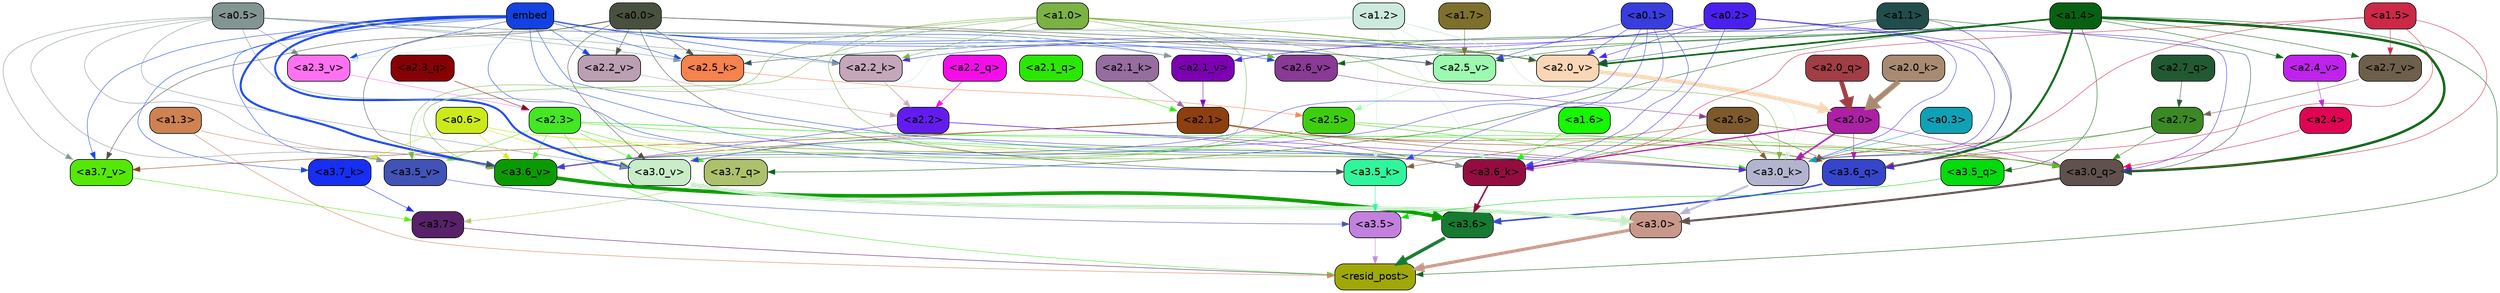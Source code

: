 strict digraph "" {
	graph [bgcolor=transparent,
		layout=dot,
		overlap=false,
		splines=true
	];
	"<a3.7>"	[color=black,
		fillcolor="#592169",
		fontname=Helvetica,
		shape=box,
		style="filled, rounded"];
	"<resid_post>"	[color=black,
		fillcolor="#a0a807",
		fontname=Helvetica,
		shape=box,
		style="filled, rounded"];
	"<a3.7>" -> "<resid_post>"	[color="#592169",
		penwidth=0.6239100098609924];
	"<a3.6>"	[color=black,
		fillcolor="#167a31",
		fontname=Helvetica,
		shape=box,
		style="filled, rounded"];
	"<a3.6>" -> "<resid_post>"	[color="#167a31",
		penwidth=4.569062113761902];
	"<a3.5>"	[color=black,
		fillcolor="#c281de",
		fontname=Helvetica,
		shape=box,
		style="filled, rounded"];
	"<a3.5>" -> "<resid_post>"	[color="#c281de",
		penwidth=0.6];
	"<a3.0>"	[color=black,
		fillcolor="#c8988a",
		fontname=Helvetica,
		shape=box,
		style="filled, rounded"];
	"<a3.0>" -> "<resid_post>"	[color="#c8988a",
		penwidth=4.283544182777405];
	"<a2.3>"	[color=black,
		fillcolor="#43e722",
		fontname=Helvetica,
		shape=box,
		style="filled, rounded"];
	"<a2.3>" -> "<resid_post>"	[color="#43e722",
		penwidth=0.6];
	"<a3.7_q>"	[color=black,
		fillcolor="#adc16c",
		fontname=Helvetica,
		shape=box,
		style="filled, rounded"];
	"<a2.3>" -> "<a3.7_q>"	[color="#43e722",
		penwidth=0.6];
	"<a3.6_q>"	[color=black,
		fillcolor="#3646cc",
		fontname=Helvetica,
		shape=box,
		style="filled, rounded"];
	"<a2.3>" -> "<a3.6_q>"	[color="#43e722",
		penwidth=0.6];
	"<a3.0_q>"	[color=black,
		fillcolor="#61514e",
		fontname=Helvetica,
		shape=box,
		style="filled, rounded"];
	"<a2.3>" -> "<a3.0_q>"	[color="#43e722",
		penwidth=0.6];
	"<a3.0_k>"	[color=black,
		fillcolor="#b2b4cf",
		fontname=Helvetica,
		shape=box,
		style="filled, rounded"];
	"<a2.3>" -> "<a3.0_k>"	[color="#43e722",
		penwidth=0.6];
	"<a3.6_v>"	[color=black,
		fillcolor="#0a9b03",
		fontname=Helvetica,
		shape=box,
		style="filled, rounded"];
	"<a2.3>" -> "<a3.6_v>"	[color="#43e722",
		penwidth=0.6];
	"<a3.5_v>"	[color=black,
		fillcolor="#4153b7",
		fontname=Helvetica,
		shape=box,
		style="filled, rounded"];
	"<a2.3>" -> "<a3.5_v>"	[color="#43e722",
		penwidth=0.6];
	"<a3.0_v>"	[color=black,
		fillcolor="#c9ecc9",
		fontname=Helvetica,
		shape=box,
		style="filled, rounded"];
	"<a2.3>" -> "<a3.0_v>"	[color="#43e722",
		penwidth=0.6];
	"<a1.4>"	[color=black,
		fillcolor="#076111",
		fontname=Helvetica,
		shape=box,
		style="filled, rounded"];
	"<a1.4>" -> "<resid_post>"	[color="#076111",
		penwidth=0.6];
	"<a1.4>" -> "<a3.7_q>"	[color="#076111",
		penwidth=0.6];
	"<a1.4>" -> "<a3.6_q>"	[color="#076111",
		penwidth=2.7934007048606873];
	"<a3.5_q>"	[color=black,
		fillcolor="#02db0c",
		fontname=Helvetica,
		shape=box,
		style="filled, rounded"];
	"<a1.4>" -> "<a3.5_q>"	[color="#076111",
		penwidth=0.6];
	"<a1.4>" -> "<a3.0_q>"	[color="#076111",
		penwidth=3.340754985809326];
	"<a2.7_v>"	[color=black,
		fillcolor="#6d5f4b",
		fontname=Helvetica,
		shape=box,
		style="filled, rounded"];
	"<a1.4>" -> "<a2.7_v>"	[color="#076111",
		penwidth=0.6];
	"<a2.6_v>"	[color=black,
		fillcolor="#883a94",
		fontname=Helvetica,
		shape=box,
		style="filled, rounded"];
	"<a1.4>" -> "<a2.6_v>"	[color="#076111",
		penwidth=0.6];
	"<a2.5_v>"	[color=black,
		fillcolor="#9df8b0",
		fontname=Helvetica,
		shape=box,
		style="filled, rounded"];
	"<a1.4>" -> "<a2.5_v>"	[color="#076111",
		penwidth=0.6];
	"<a2.4_v>"	[color=black,
		fillcolor="#bf22eb",
		fontname=Helvetica,
		shape=box,
		style="filled, rounded"];
	"<a1.4>" -> "<a2.4_v>"	[color="#076111",
		penwidth=0.6];
	"<a2.1_v>"	[color=black,
		fillcolor="#7d00b3",
		fontname=Helvetica,
		shape=box,
		style="filled, rounded"];
	"<a1.4>" -> "<a2.1_v>"	[color="#076111",
		penwidth=0.6];
	"<a2.0_v>"	[color=black,
		fillcolor="#f9d6b5",
		fontname=Helvetica,
		shape=box,
		style="filled, rounded"];
	"<a1.4>" -> "<a2.0_v>"	[color="#076111",
		penwidth=2.268759250640869];
	"<a1.3>"	[color=black,
		fillcolor="#ce8251",
		fontname=Helvetica,
		shape=box,
		style="filled, rounded"];
	"<a1.3>" -> "<resid_post>"	[color="#ce8251",
		penwidth=0.6];
	"<a1.3>" -> "<a3.6_v>"	[color="#ce8251",
		penwidth=0.6];
	"<a3.7_q>" -> "<a3.7>"	[color="#adc16c",
		penwidth=0.6];
	"<a3.6_q>" -> "<a3.6>"	[color="#3646cc",
		penwidth=2.0347584784030914];
	"<a3.5_q>" -> "<a3.5>"	[color="#02db0c",
		penwidth=0.6];
	"<a3.0_q>" -> "<a3.0>"	[color="#61514e",
		penwidth=2.8635367155075073];
	"<a3.7_k>"	[color=black,
		fillcolor="#172ef4",
		fontname=Helvetica,
		shape=box,
		style="filled, rounded"];
	"<a3.7_k>" -> "<a3.7>"	[color="#172ef4",
		penwidth=0.6];
	"<a3.6_k>"	[color=black,
		fillcolor="#950c41",
		fontname=Helvetica,
		shape=box,
		style="filled, rounded"];
	"<a3.6_k>" -> "<a3.6>"	[color="#950c41",
		penwidth=2.1760786175727844];
	"<a3.5_k>"	[color=black,
		fillcolor="#30f69b",
		fontname=Helvetica,
		shape=box,
		style="filled, rounded"];
	"<a3.5_k>" -> "<a3.5>"	[color="#30f69b",
		penwidth=0.6];
	"<a3.0_k>" -> "<a3.0>"	[color="#b2b4cf",
		penwidth=2.632905662059784];
	"<a3.7_v>"	[color=black,
		fillcolor="#55e805",
		fontname=Helvetica,
		shape=box,
		style="filled, rounded"];
	"<a3.7_v>" -> "<a3.7>"	[color="#55e805",
		penwidth=0.6];
	"<a3.6_v>" -> "<a3.6>"	[color="#0a9b03",
		penwidth=4.981305837631226];
	"<a3.5_v>" -> "<a3.5>"	[color="#4153b7",
		penwidth=0.6];
	"<a3.0_v>" -> "<a3.0>"	[color="#c9ecc9",
		penwidth=5.168330669403076];
	"<a2.7>"	[color=black,
		fillcolor="#3b8922",
		fontname=Helvetica,
		shape=box,
		style="filled, rounded"];
	"<a2.7>" -> "<a3.6_q>"	[color="#3b8922",
		penwidth=0.6];
	"<a2.7>" -> "<a3.0_q>"	[color="#3b8922",
		penwidth=0.6];
	"<a2.7>" -> "<a3.0_k>"	[color="#3b8922",
		penwidth=0.6];
	"<a2.6>"	[color=black,
		fillcolor="#7e592c",
		fontname=Helvetica,
		shape=box,
		style="filled, rounded"];
	"<a2.6>" -> "<a3.6_q>"	[color="#7e592c",
		penwidth=0.6];
	"<a2.6>" -> "<a3.0_q>"	[color="#7e592c",
		penwidth=0.6];
	"<a2.6>" -> "<a3.6_k>"	[color="#7e592c",
		penwidth=0.6];
	"<a2.6>" -> "<a3.5_k>"	[color="#7e592c",
		penwidth=0.6];
	"<a2.6>" -> "<a3.0_k>"	[color="#7e592c",
		penwidth=0.6];
	"<a2.1>"	[color=black,
		fillcolor="#8d3f0f",
		fontname=Helvetica,
		shape=box,
		style="filled, rounded"];
	"<a2.1>" -> "<a3.6_q>"	[color="#8d3f0f",
		penwidth=0.6];
	"<a2.1>" -> "<a3.0_q>"	[color="#8d3f0f",
		penwidth=0.6];
	"<a2.1>" -> "<a3.6_k>"	[color="#8d3f0f",
		penwidth=0.6];
	"<a2.1>" -> "<a3.0_k>"	[color="#8d3f0f",
		penwidth=0.6];
	"<a2.1>" -> "<a3.7_v>"	[color="#8d3f0f",
		penwidth=0.6];
	"<a2.1>" -> "<a3.6_v>"	[color="#8d3f0f",
		penwidth=0.6];
	"<a2.0>"	[color=black,
		fillcolor="#ad1fa5",
		fontname=Helvetica,
		shape=box,
		style="filled, rounded"];
	"<a2.0>" -> "<a3.6_q>"	[color="#ad1fa5",
		penwidth=0.6];
	"<a2.0>" -> "<a3.0_q>"	[color="#ad1fa5",
		penwidth=0.6];
	"<a2.0>" -> "<a3.6_k>"	[color="#ad1fa5",
		penwidth=1.6382827460765839];
	"<a2.0>" -> "<a3.0_k>"	[color="#ad1fa5",
		penwidth=2.161143198609352];
	"<a1.5>"	[color=black,
		fillcolor="#cb2946",
		fontname=Helvetica,
		shape=box,
		style="filled, rounded"];
	"<a1.5>" -> "<a3.6_q>"	[color="#cb2946",
		penwidth=0.6];
	"<a1.5>" -> "<a3.0_q>"	[color="#cb2946",
		penwidth=0.6];
	"<a1.5>" -> "<a3.6_k>"	[color="#cb2946",
		penwidth=0.6];
	"<a1.5>" -> "<a3.0_k>"	[color="#cb2946",
		penwidth=0.6];
	"<a1.5>" -> "<a2.7_v>"	[color="#cb2946",
		penwidth=0.6];
	"<a0.2>"	[color=black,
		fillcolor="#4a20ee",
		fontname=Helvetica,
		shape=box,
		style="filled, rounded"];
	"<a0.2>" -> "<a3.6_q>"	[color="#4a20ee",
		penwidth=0.6];
	"<a0.2>" -> "<a3.0_q>"	[color="#4a20ee",
		penwidth=0.6];
	"<a0.2>" -> "<a3.6_k>"	[color="#4a20ee",
		penwidth=0.6];
	"<a0.2>" -> "<a3.0_k>"	[color="#4a20ee",
		penwidth=0.6];
	"<a2.2_k>"	[color=black,
		fillcolor="#c5a7bb",
		fontname=Helvetica,
		shape=box,
		style="filled, rounded"];
	"<a0.2>" -> "<a2.2_k>"	[color="#4a20ee",
		penwidth=0.6];
	"<a0.2>" -> "<a2.1_v>"	[color="#4a20ee",
		penwidth=0.6];
	"<a0.2>" -> "<a2.0_v>"	[color="#4a20ee",
		penwidth=0.6];
	"<a2.5>"	[color=black,
		fillcolor="#3ece10",
		fontname=Helvetica,
		shape=box,
		style="filled, rounded"];
	"<a2.5>" -> "<a3.0_q>"	[color="#3ece10",
		penwidth=0.6];
	"<a2.5>" -> "<a3.0_k>"	[color="#3ece10",
		penwidth=0.6];
	"<a2.5>" -> "<a3.6_v>"	[color="#3ece10",
		penwidth=0.6];
	"<a2.5>" -> "<a3.0_v>"	[color="#3ece10",
		penwidth=0.6];
	"<a2.4>"	[color=black,
		fillcolor="#e10453",
		fontname=Helvetica,
		shape=box,
		style="filled, rounded"];
	"<a2.4>" -> "<a3.0_q>"	[color="#e10453",
		penwidth=0.6];
	"<a1.1>"	[color=black,
		fillcolor="#214d4d",
		fontname=Helvetica,
		shape=box,
		style="filled, rounded"];
	"<a1.1>" -> "<a3.0_q>"	[color="#214d4d",
		penwidth=0.6];
	"<a1.1>" -> "<a3.0_k>"	[color="#214d4d",
		penwidth=0.6];
	"<a2.5_k>"	[color=black,
		fillcolor="#f6824d",
		fontname=Helvetica,
		shape=box,
		style="filled, rounded"];
	"<a1.1>" -> "<a2.5_k>"	[color="#214d4d",
		penwidth=0.6];
	"<a1.1>" -> "<a2.0_v>"	[color="#214d4d",
		penwidth=0.6];
	"<a0.6>"	[color=black,
		fillcolor="#ccea1b",
		fontname=Helvetica,
		shape=box,
		style="filled, rounded"];
	"<a0.6>" -> "<a3.7_k>"	[color="#ccea1b",
		penwidth=0.6];
	"<a0.6>" -> "<a3.6_k>"	[color="#ccea1b",
		penwidth=0.6];
	"<a0.6>" -> "<a3.0_k>"	[color="#ccea1b",
		penwidth=0.6];
	"<a0.6>" -> "<a3.6_v>"	[color="#ccea1b",
		penwidth=0.6];
	"<a0.6>" -> "<a3.0_v>"	[color="#ccea1b",
		penwidth=0.6];
	embed	[color=black,
		fillcolor="#1342e2",
		fontname=Helvetica,
		shape=box,
		style="filled, rounded"];
	embed -> "<a3.7_k>"	[color="#1342e2",
		penwidth=0.6];
	embed -> "<a3.6_k>"	[color="#1342e2",
		penwidth=0.6];
	embed -> "<a3.5_k>"	[color="#1342e2",
		penwidth=0.6];
	embed -> "<a3.0_k>"	[color="#1342e2",
		penwidth=0.6];
	embed -> "<a3.7_v>"	[color="#1342e2",
		penwidth=0.6];
	embed -> "<a3.6_v>"	[color="#1342e2",
		penwidth=2.7825746536254883];
	embed -> "<a3.5_v>"	[color="#1342e2",
		penwidth=0.6];
	embed -> "<a3.0_v>"	[color="#1342e2",
		penwidth=2.6950180530548096];
	embed -> "<a2.5_k>"	[color="#1342e2",
		penwidth=0.6];
	embed -> "<a2.2_k>"	[color="#1342e2",
		penwidth=0.6698317527770996];
	embed -> "<a2.6_v>"	[color="#1342e2",
		penwidth=0.6];
	embed -> "<a2.5_v>"	[color="#1342e2",
		penwidth=0.6];
	"<a2.3_v>"	[color=black,
		fillcolor="#ff71f0",
		fontname=Helvetica,
		shape=box,
		style="filled, rounded"];
	embed -> "<a2.3_v>"	[color="#1342e2",
		penwidth=0.6];
	"<a2.2_v>"	[color=black,
		fillcolor="#bba0b3",
		fontname=Helvetica,
		shape=box,
		style="filled, rounded"];
	embed -> "<a2.2_v>"	[color="#1342e2",
		penwidth=0.6];
	embed -> "<a2.1_v>"	[color="#1342e2",
		penwidth=0.6];
	embed -> "<a2.0_v>"	[color="#1342e2",
		penwidth=0.6];
	"<a2.2>"	[color=black,
		fillcolor="#631cef",
		fontname=Helvetica,
		shape=box,
		style="filled, rounded"];
	"<a2.2>" -> "<a3.6_k>"	[color="#631cef",
		penwidth=0.6];
	"<a2.2>" -> "<a3.0_k>"	[color="#631cef",
		penwidth=0.6];
	"<a2.2>" -> "<a3.6_v>"	[color="#631cef",
		penwidth=0.6];
	"<a1.6>"	[color=black,
		fillcolor="#15f801",
		fontname=Helvetica,
		shape=box,
		style="filled, rounded"];
	"<a1.6>" -> "<a3.6_k>"	[color="#15f801",
		penwidth=0.6];
	"<a1.2>"	[color=black,
		fillcolor="#cceadd",
		fontname=Helvetica,
		shape=box,
		style="filled, rounded"];
	"<a1.2>" -> "<a3.6_k>"	[color="#cceadd",
		penwidth=0.6];
	"<a1.2>" -> "<a3.5_k>"	[color="#cceadd",
		penwidth=0.6];
	"<a1.2>" -> "<a3.0_k>"	[color="#cceadd",
		penwidth=0.6];
	"<a1.2>" -> "<a3.5_v>"	[color="#cceadd",
		penwidth=0.6];
	"<a1.2>" -> "<a2.2_k>"	[color="#cceadd",
		penwidth=0.6];
	"<a1.2>" -> "<a2.5_v>"	[color="#cceadd",
		penwidth=0.6];
	"<a1.2>" -> "<a2.3_v>"	[color="#cceadd",
		penwidth=0.6];
	"<a1.2>" -> "<a2.0_v>"	[color="#cceadd",
		penwidth=0.6];
	"<a1.0>"	[color=black,
		fillcolor="#7ab243",
		fontname=Helvetica,
		shape=box,
		style="filled, rounded"];
	"<a1.0>" -> "<a3.6_k>"	[color="#7ab243",
		penwidth=0.6];
	"<a1.0>" -> "<a3.0_k>"	[color="#7ab243",
		penwidth=0.6];
	"<a1.0>" -> "<a3.6_v>"	[color="#7ab243",
		penwidth=0.6];
	"<a1.0>" -> "<a3.5_v>"	[color="#7ab243",
		penwidth=0.6];
	"<a1.0>" -> "<a3.0_v>"	[color="#7ab243",
		penwidth=0.6];
	"<a1.0>" -> "<a2.2_k>"	[color="#7ab243",
		penwidth=0.6];
	"<a1.0>" -> "<a2.6_v>"	[color="#7ab243",
		penwidth=0.6];
	"<a1.0>" -> "<a2.0_v>"	[color="#7ab243",
		penwidth=1.2213096618652344];
	"<a0.5>"	[color=black,
		fillcolor="#829593",
		fontname=Helvetica,
		shape=box,
		style="filled, rounded"];
	"<a0.5>" -> "<a3.6_k>"	[color="#829593",
		penwidth=0.6];
	"<a0.5>" -> "<a3.7_v>"	[color="#829593",
		penwidth=0.6];
	"<a0.5>" -> "<a3.6_v>"	[color="#829593",
		penwidth=0.6];
	"<a0.5>" -> "<a3.5_v>"	[color="#829593",
		penwidth=0.6];
	"<a0.5>" -> "<a3.0_v>"	[color="#829593",
		penwidth=0.6];
	"<a0.5>" -> "<a2.5_k>"	[color="#829593",
		penwidth=0.6];
	"<a0.5>" -> "<a2.2_k>"	[color="#829593",
		penwidth=0.6];
	"<a0.5>" -> "<a2.3_v>"	[color="#829593",
		penwidth=0.6];
	"<a0.5>" -> "<a2.1_v>"	[color="#829593",
		penwidth=0.6];
	"<a0.5>" -> "<a2.0_v>"	[color="#829593",
		penwidth=0.6];
	"<a0.1>"	[color=black,
		fillcolor="#393dde",
		fontname=Helvetica,
		shape=box,
		style="filled, rounded"];
	"<a0.1>" -> "<a3.6_k>"	[color="#393dde",
		penwidth=0.6];
	"<a0.1>" -> "<a3.5_k>"	[color="#393dde",
		penwidth=0.6];
	"<a0.1>" -> "<a3.0_k>"	[color="#393dde",
		penwidth=0.6];
	"<a0.1>" -> "<a3.6_v>"	[color="#393dde",
		penwidth=0.6];
	"<a0.1>" -> "<a3.0_v>"	[color="#393dde",
		penwidth=0.6];
	"<a0.1>" -> "<a2.5_v>"	[color="#393dde",
		penwidth=0.6];
	"<a0.1>" -> "<a2.0_v>"	[color="#393dde",
		penwidth=0.6];
	"<a0.0>"	[color=black,
		fillcolor="#48503e",
		fontname=Helvetica,
		shape=box,
		style="filled, rounded"];
	"<a0.0>" -> "<a3.5_k>"	[color="#48503e",
		penwidth=0.6];
	"<a0.0>" -> "<a3.7_v>"	[color="#48503e",
		penwidth=0.6];
	"<a0.0>" -> "<a3.6_v>"	[color="#48503e",
		penwidth=0.6];
	"<a0.0>" -> "<a3.0_v>"	[color="#48503e",
		penwidth=0.6];
	"<a0.0>" -> "<a2.5_k>"	[color="#48503e",
		penwidth=0.6];
	"<a0.0>" -> "<a2.5_v>"	[color="#48503e",
		penwidth=0.6];
	"<a0.0>" -> "<a2.2_v>"	[color="#48503e",
		penwidth=0.6];
	"<a0.0>" -> "<a2.0_v>"	[color="#48503e",
		penwidth=0.6];
	"<a0.3>"	[color=black,
		fillcolor="#0fa1b6",
		fontname=Helvetica,
		shape=box,
		style="filled, rounded"];
	"<a0.3>" -> "<a3.0_k>"	[color="#0fa1b6",
		penwidth=0.6];
	"<a2.7_q>"	[color=black,
		fillcolor="#215a32",
		fontname=Helvetica,
		shape=box,
		style="filled, rounded"];
	"<a2.7_q>" -> "<a2.7>"	[color="#215a32",
		penwidth=0.6];
	"<a2.3_q>"	[color=black,
		fillcolor="#870004",
		fontname=Helvetica,
		shape=box,
		style="filled, rounded"];
	"<a2.3_q>" -> "<a2.3>"	[color="#870004",
		penwidth=0.6];
	"<a2.2_q>"	[color=black,
		fillcolor="#f50de9",
		fontname=Helvetica,
		shape=box,
		style="filled, rounded"];
	"<a2.2_q>" -> "<a2.2>"	[color="#f50de9",
		penwidth=0.7553567886352539];
	"<a2.1_q>"	[color=black,
		fillcolor="#2ae802",
		fontname=Helvetica,
		shape=box,
		style="filled, rounded"];
	"<a2.1_q>" -> "<a2.1>"	[color="#2ae802",
		penwidth=0.6];
	"<a2.0_q>"	[color=black,
		fillcolor="#a03d45",
		fontname=Helvetica,
		shape=box,
		style="filled, rounded"];
	"<a2.0_q>" -> "<a2.0>"	[color="#a03d45",
		penwidth=6.256794691085815];
	"<a2.5_k>" -> "<a2.5>"	[color="#f6824d",
		penwidth=0.6];
	"<a2.2_k>" -> "<a2.2>"	[color="#c5a7bb",
		penwidth=0.8854708671569824];
	"<a2.1_k>"	[color=black,
		fillcolor="#956d9e",
		fontname=Helvetica,
		shape=box,
		style="filled, rounded"];
	"<a2.1_k>" -> "<a2.1>"	[color="#956d9e",
		penwidth=0.6];
	"<a2.0_k>"	[color=black,
		fillcolor="#a88a72",
		fontname=Helvetica,
		shape=box,
		style="filled, rounded"];
	"<a2.0_k>" -> "<a2.0>"	[color="#a88a72",
		penwidth=7.231504917144775];
	"<a2.7_v>" -> "<a2.7>"	[color="#6d5f4b",
		penwidth=0.6];
	"<a2.6_v>" -> "<a2.6>"	[color="#883a94",
		penwidth=0.6];
	"<a2.5_v>" -> "<a2.5>"	[color="#9df8b0",
		penwidth=0.6];
	"<a2.4_v>" -> "<a2.4>"	[color="#bf22eb",
		penwidth=0.6];
	"<a2.3_v>" -> "<a2.3>"	[color="#ff71f0",
		penwidth=0.6];
	"<a2.2_v>" -> "<a2.2>"	[color="#bba0b3",
		penwidth=0.6];
	"<a2.1_v>" -> "<a2.1>"	[color="#7d00b3",
		penwidth=0.6];
	"<a2.0_v>" -> "<a2.0>"	[color="#f9d6b5",
		penwidth=5.231471925973892];
	"<a1.7>"	[color=black,
		fillcolor="#7e6f2d",
		fontname=Helvetica,
		shape=box,
		style="filled, rounded"];
	"<a1.7>" -> "<a2.5_v>"	[color="#7e6f2d",
		penwidth=0.6];
}
